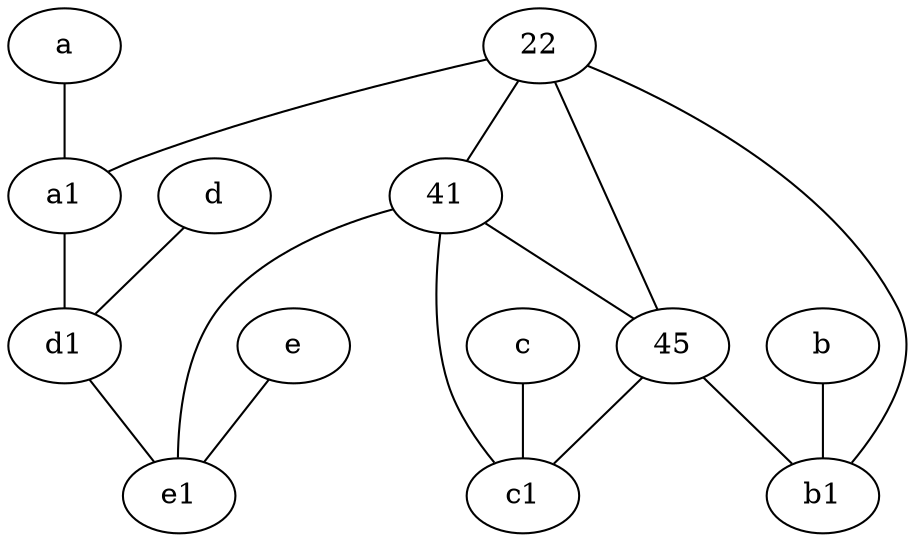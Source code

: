 graph {
	node [labelfontsize=50]
	22 [labelfontsize=50]
	b [labelfontsize=50 pos="10,4!"]
	b1 [labelfontsize=50 pos="9,4!"]
	e [labelfontsize=50 pos="7,9!"]
	a1 [labelfontsize=50 pos="8,3!"]
	41 [labelfontsize=50]
	a [labelfontsize=50 pos="8,2!"]
	45 [labelfontsize=50]
	d [labelfontsize=50 pos="2,5!"]
	d1 [labelfontsize=50 pos="3,5!"]
	c1 [labelfontsize=50 pos="4.5,3!"]
	e1 [labelfontsize=50 pos="7,7!"]
	c [labelfontsize=50 pos="4.5,2!"]
	d -- d1
	45 -- c1
	b -- b1
	a1 -- d1
	22 -- b1
	a -- a1
	c -- c1
	d1 -- e1
	45 -- b1
	41 -- c1
	41 -- 45
	41 -- e1
	22 -- 41
	22 -- 45
	e -- e1
	22 -- a1
}
